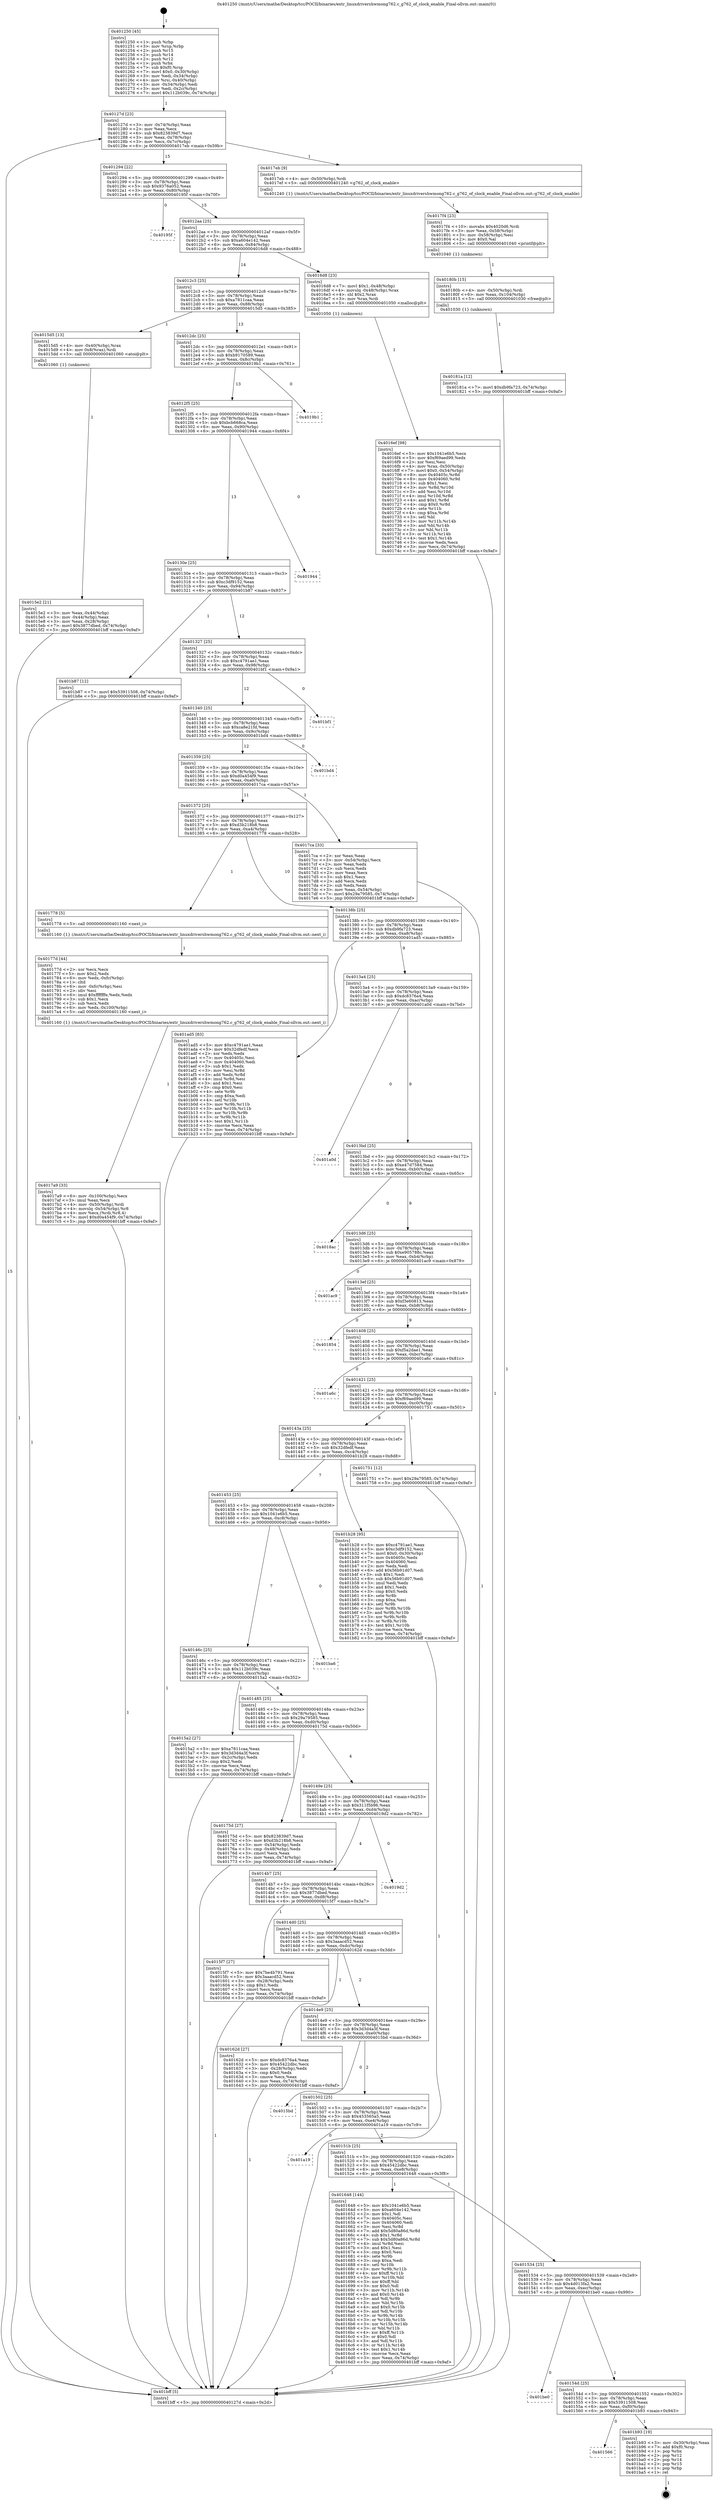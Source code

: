 digraph "0x401250" {
  label = "0x401250 (/mnt/c/Users/mathe/Desktop/tcc/POCII/binaries/extr_linuxdrivershwmong762.c_g762_of_clock_enable_Final-ollvm.out::main(0))"
  labelloc = "t"
  node[shape=record]

  Entry [label="",width=0.3,height=0.3,shape=circle,fillcolor=black,style=filled]
  "0x40127d" [label="{
     0x40127d [23]\l
     | [instrs]\l
     &nbsp;&nbsp;0x40127d \<+3\>: mov -0x74(%rbp),%eax\l
     &nbsp;&nbsp;0x401280 \<+2\>: mov %eax,%ecx\l
     &nbsp;&nbsp;0x401282 \<+6\>: sub $0x823839d7,%ecx\l
     &nbsp;&nbsp;0x401288 \<+3\>: mov %eax,-0x78(%rbp)\l
     &nbsp;&nbsp;0x40128b \<+3\>: mov %ecx,-0x7c(%rbp)\l
     &nbsp;&nbsp;0x40128e \<+6\>: je 00000000004017eb \<main+0x59b\>\l
  }"]
  "0x4017eb" [label="{
     0x4017eb [9]\l
     | [instrs]\l
     &nbsp;&nbsp;0x4017eb \<+4\>: mov -0x50(%rbp),%rdi\l
     &nbsp;&nbsp;0x4017ef \<+5\>: call 0000000000401240 \<g762_of_clock_enable\>\l
     | [calls]\l
     &nbsp;&nbsp;0x401240 \{1\} (/mnt/c/Users/mathe/Desktop/tcc/POCII/binaries/extr_linuxdrivershwmong762.c_g762_of_clock_enable_Final-ollvm.out::g762_of_clock_enable)\l
  }"]
  "0x401294" [label="{
     0x401294 [22]\l
     | [instrs]\l
     &nbsp;&nbsp;0x401294 \<+5\>: jmp 0000000000401299 \<main+0x49\>\l
     &nbsp;&nbsp;0x401299 \<+3\>: mov -0x78(%rbp),%eax\l
     &nbsp;&nbsp;0x40129c \<+5\>: sub $0x9376a052,%eax\l
     &nbsp;&nbsp;0x4012a1 \<+3\>: mov %eax,-0x80(%rbp)\l
     &nbsp;&nbsp;0x4012a4 \<+6\>: je 000000000040195f \<main+0x70f\>\l
  }"]
  Exit [label="",width=0.3,height=0.3,shape=circle,fillcolor=black,style=filled,peripheries=2]
  "0x40195f" [label="{
     0x40195f\l
  }", style=dashed]
  "0x4012aa" [label="{
     0x4012aa [25]\l
     | [instrs]\l
     &nbsp;&nbsp;0x4012aa \<+5\>: jmp 00000000004012af \<main+0x5f\>\l
     &nbsp;&nbsp;0x4012af \<+3\>: mov -0x78(%rbp),%eax\l
     &nbsp;&nbsp;0x4012b2 \<+5\>: sub $0xa604e142,%eax\l
     &nbsp;&nbsp;0x4012b7 \<+6\>: mov %eax,-0x84(%rbp)\l
     &nbsp;&nbsp;0x4012bd \<+6\>: je 00000000004016d8 \<main+0x488\>\l
  }"]
  "0x401566" [label="{
     0x401566\l
  }", style=dashed]
  "0x4016d8" [label="{
     0x4016d8 [23]\l
     | [instrs]\l
     &nbsp;&nbsp;0x4016d8 \<+7\>: movl $0x1,-0x48(%rbp)\l
     &nbsp;&nbsp;0x4016df \<+4\>: movslq -0x48(%rbp),%rax\l
     &nbsp;&nbsp;0x4016e3 \<+4\>: shl $0x2,%rax\l
     &nbsp;&nbsp;0x4016e7 \<+3\>: mov %rax,%rdi\l
     &nbsp;&nbsp;0x4016ea \<+5\>: call 0000000000401050 \<malloc@plt\>\l
     | [calls]\l
     &nbsp;&nbsp;0x401050 \{1\} (unknown)\l
  }"]
  "0x4012c3" [label="{
     0x4012c3 [25]\l
     | [instrs]\l
     &nbsp;&nbsp;0x4012c3 \<+5\>: jmp 00000000004012c8 \<main+0x78\>\l
     &nbsp;&nbsp;0x4012c8 \<+3\>: mov -0x78(%rbp),%eax\l
     &nbsp;&nbsp;0x4012cb \<+5\>: sub $0xa7811caa,%eax\l
     &nbsp;&nbsp;0x4012d0 \<+6\>: mov %eax,-0x88(%rbp)\l
     &nbsp;&nbsp;0x4012d6 \<+6\>: je 00000000004015d5 \<main+0x385\>\l
  }"]
  "0x401b93" [label="{
     0x401b93 [19]\l
     | [instrs]\l
     &nbsp;&nbsp;0x401b93 \<+3\>: mov -0x30(%rbp),%eax\l
     &nbsp;&nbsp;0x401b96 \<+7\>: add $0xf0,%rsp\l
     &nbsp;&nbsp;0x401b9d \<+1\>: pop %rbx\l
     &nbsp;&nbsp;0x401b9e \<+2\>: pop %r12\l
     &nbsp;&nbsp;0x401ba0 \<+2\>: pop %r14\l
     &nbsp;&nbsp;0x401ba2 \<+2\>: pop %r15\l
     &nbsp;&nbsp;0x401ba4 \<+1\>: pop %rbp\l
     &nbsp;&nbsp;0x401ba5 \<+1\>: ret\l
  }"]
  "0x4015d5" [label="{
     0x4015d5 [13]\l
     | [instrs]\l
     &nbsp;&nbsp;0x4015d5 \<+4\>: mov -0x40(%rbp),%rax\l
     &nbsp;&nbsp;0x4015d9 \<+4\>: mov 0x8(%rax),%rdi\l
     &nbsp;&nbsp;0x4015dd \<+5\>: call 0000000000401060 \<atoi@plt\>\l
     | [calls]\l
     &nbsp;&nbsp;0x401060 \{1\} (unknown)\l
  }"]
  "0x4012dc" [label="{
     0x4012dc [25]\l
     | [instrs]\l
     &nbsp;&nbsp;0x4012dc \<+5\>: jmp 00000000004012e1 \<main+0x91\>\l
     &nbsp;&nbsp;0x4012e1 \<+3\>: mov -0x78(%rbp),%eax\l
     &nbsp;&nbsp;0x4012e4 \<+5\>: sub $0xb9170589,%eax\l
     &nbsp;&nbsp;0x4012e9 \<+6\>: mov %eax,-0x8c(%rbp)\l
     &nbsp;&nbsp;0x4012ef \<+6\>: je 00000000004019b1 \<main+0x761\>\l
  }"]
  "0x40154d" [label="{
     0x40154d [25]\l
     | [instrs]\l
     &nbsp;&nbsp;0x40154d \<+5\>: jmp 0000000000401552 \<main+0x302\>\l
     &nbsp;&nbsp;0x401552 \<+3\>: mov -0x78(%rbp),%eax\l
     &nbsp;&nbsp;0x401555 \<+5\>: sub $0x53911508,%eax\l
     &nbsp;&nbsp;0x40155a \<+6\>: mov %eax,-0xf0(%rbp)\l
     &nbsp;&nbsp;0x401560 \<+6\>: je 0000000000401b93 \<main+0x943\>\l
  }"]
  "0x4019b1" [label="{
     0x4019b1\l
  }", style=dashed]
  "0x4012f5" [label="{
     0x4012f5 [25]\l
     | [instrs]\l
     &nbsp;&nbsp;0x4012f5 \<+5\>: jmp 00000000004012fa \<main+0xaa\>\l
     &nbsp;&nbsp;0x4012fa \<+3\>: mov -0x78(%rbp),%eax\l
     &nbsp;&nbsp;0x4012fd \<+5\>: sub $0xbcb668ca,%eax\l
     &nbsp;&nbsp;0x401302 \<+6\>: mov %eax,-0x90(%rbp)\l
     &nbsp;&nbsp;0x401308 \<+6\>: je 0000000000401944 \<main+0x6f4\>\l
  }"]
  "0x401be0" [label="{
     0x401be0\l
  }", style=dashed]
  "0x401944" [label="{
     0x401944\l
  }", style=dashed]
  "0x40130e" [label="{
     0x40130e [25]\l
     | [instrs]\l
     &nbsp;&nbsp;0x40130e \<+5\>: jmp 0000000000401313 \<main+0xc3\>\l
     &nbsp;&nbsp;0x401313 \<+3\>: mov -0x78(%rbp),%eax\l
     &nbsp;&nbsp;0x401316 \<+5\>: sub $0xc3df9152,%eax\l
     &nbsp;&nbsp;0x40131b \<+6\>: mov %eax,-0x94(%rbp)\l
     &nbsp;&nbsp;0x401321 \<+6\>: je 0000000000401b87 \<main+0x937\>\l
  }"]
  "0x40181a" [label="{
     0x40181a [12]\l
     | [instrs]\l
     &nbsp;&nbsp;0x40181a \<+7\>: movl $0xdb9fa723,-0x74(%rbp)\l
     &nbsp;&nbsp;0x401821 \<+5\>: jmp 0000000000401bff \<main+0x9af\>\l
  }"]
  "0x401b87" [label="{
     0x401b87 [12]\l
     | [instrs]\l
     &nbsp;&nbsp;0x401b87 \<+7\>: movl $0x53911508,-0x74(%rbp)\l
     &nbsp;&nbsp;0x401b8e \<+5\>: jmp 0000000000401bff \<main+0x9af\>\l
  }"]
  "0x401327" [label="{
     0x401327 [25]\l
     | [instrs]\l
     &nbsp;&nbsp;0x401327 \<+5\>: jmp 000000000040132c \<main+0xdc\>\l
     &nbsp;&nbsp;0x40132c \<+3\>: mov -0x78(%rbp),%eax\l
     &nbsp;&nbsp;0x40132f \<+5\>: sub $0xc4791ae1,%eax\l
     &nbsp;&nbsp;0x401334 \<+6\>: mov %eax,-0x98(%rbp)\l
     &nbsp;&nbsp;0x40133a \<+6\>: je 0000000000401bf1 \<main+0x9a1\>\l
  }"]
  "0x40180b" [label="{
     0x40180b [15]\l
     | [instrs]\l
     &nbsp;&nbsp;0x40180b \<+4\>: mov -0x50(%rbp),%rdi\l
     &nbsp;&nbsp;0x40180f \<+6\>: mov %eax,-0x104(%rbp)\l
     &nbsp;&nbsp;0x401815 \<+5\>: call 0000000000401030 \<free@plt\>\l
     | [calls]\l
     &nbsp;&nbsp;0x401030 \{1\} (unknown)\l
  }"]
  "0x401bf1" [label="{
     0x401bf1\l
  }", style=dashed]
  "0x401340" [label="{
     0x401340 [25]\l
     | [instrs]\l
     &nbsp;&nbsp;0x401340 \<+5\>: jmp 0000000000401345 \<main+0xf5\>\l
     &nbsp;&nbsp;0x401345 \<+3\>: mov -0x78(%rbp),%eax\l
     &nbsp;&nbsp;0x401348 \<+5\>: sub $0xca8e21fd,%eax\l
     &nbsp;&nbsp;0x40134d \<+6\>: mov %eax,-0x9c(%rbp)\l
     &nbsp;&nbsp;0x401353 \<+6\>: je 0000000000401bd4 \<main+0x984\>\l
  }"]
  "0x4017f4" [label="{
     0x4017f4 [23]\l
     | [instrs]\l
     &nbsp;&nbsp;0x4017f4 \<+10\>: movabs $0x4020d6,%rdi\l
     &nbsp;&nbsp;0x4017fe \<+3\>: mov %eax,-0x58(%rbp)\l
     &nbsp;&nbsp;0x401801 \<+3\>: mov -0x58(%rbp),%esi\l
     &nbsp;&nbsp;0x401804 \<+2\>: mov $0x0,%al\l
     &nbsp;&nbsp;0x401806 \<+5\>: call 0000000000401040 \<printf@plt\>\l
     | [calls]\l
     &nbsp;&nbsp;0x401040 \{1\} (unknown)\l
  }"]
  "0x401bd4" [label="{
     0x401bd4\l
  }", style=dashed]
  "0x401359" [label="{
     0x401359 [25]\l
     | [instrs]\l
     &nbsp;&nbsp;0x401359 \<+5\>: jmp 000000000040135e \<main+0x10e\>\l
     &nbsp;&nbsp;0x40135e \<+3\>: mov -0x78(%rbp),%eax\l
     &nbsp;&nbsp;0x401361 \<+5\>: sub $0xd0a454f9,%eax\l
     &nbsp;&nbsp;0x401366 \<+6\>: mov %eax,-0xa0(%rbp)\l
     &nbsp;&nbsp;0x40136c \<+6\>: je 00000000004017ca \<main+0x57a\>\l
  }"]
  "0x4017a9" [label="{
     0x4017a9 [33]\l
     | [instrs]\l
     &nbsp;&nbsp;0x4017a9 \<+6\>: mov -0x100(%rbp),%ecx\l
     &nbsp;&nbsp;0x4017af \<+3\>: imul %eax,%ecx\l
     &nbsp;&nbsp;0x4017b2 \<+4\>: mov -0x50(%rbp),%rdi\l
     &nbsp;&nbsp;0x4017b6 \<+4\>: movslq -0x54(%rbp),%r8\l
     &nbsp;&nbsp;0x4017ba \<+4\>: mov %ecx,(%rdi,%r8,4)\l
     &nbsp;&nbsp;0x4017be \<+7\>: movl $0xd0a454f9,-0x74(%rbp)\l
     &nbsp;&nbsp;0x4017c5 \<+5\>: jmp 0000000000401bff \<main+0x9af\>\l
  }"]
  "0x4017ca" [label="{
     0x4017ca [33]\l
     | [instrs]\l
     &nbsp;&nbsp;0x4017ca \<+2\>: xor %eax,%eax\l
     &nbsp;&nbsp;0x4017cc \<+3\>: mov -0x54(%rbp),%ecx\l
     &nbsp;&nbsp;0x4017cf \<+2\>: mov %eax,%edx\l
     &nbsp;&nbsp;0x4017d1 \<+2\>: sub %ecx,%edx\l
     &nbsp;&nbsp;0x4017d3 \<+2\>: mov %eax,%ecx\l
     &nbsp;&nbsp;0x4017d5 \<+3\>: sub $0x1,%ecx\l
     &nbsp;&nbsp;0x4017d8 \<+2\>: add %ecx,%edx\l
     &nbsp;&nbsp;0x4017da \<+2\>: sub %edx,%eax\l
     &nbsp;&nbsp;0x4017dc \<+3\>: mov %eax,-0x54(%rbp)\l
     &nbsp;&nbsp;0x4017df \<+7\>: movl $0x29a79585,-0x74(%rbp)\l
     &nbsp;&nbsp;0x4017e6 \<+5\>: jmp 0000000000401bff \<main+0x9af\>\l
  }"]
  "0x401372" [label="{
     0x401372 [25]\l
     | [instrs]\l
     &nbsp;&nbsp;0x401372 \<+5\>: jmp 0000000000401377 \<main+0x127\>\l
     &nbsp;&nbsp;0x401377 \<+3\>: mov -0x78(%rbp),%eax\l
     &nbsp;&nbsp;0x40137a \<+5\>: sub $0xd3b218b8,%eax\l
     &nbsp;&nbsp;0x40137f \<+6\>: mov %eax,-0xa4(%rbp)\l
     &nbsp;&nbsp;0x401385 \<+6\>: je 0000000000401778 \<main+0x528\>\l
  }"]
  "0x40177d" [label="{
     0x40177d [44]\l
     | [instrs]\l
     &nbsp;&nbsp;0x40177d \<+2\>: xor %ecx,%ecx\l
     &nbsp;&nbsp;0x40177f \<+5\>: mov $0x2,%edx\l
     &nbsp;&nbsp;0x401784 \<+6\>: mov %edx,-0xfc(%rbp)\l
     &nbsp;&nbsp;0x40178a \<+1\>: cltd\l
     &nbsp;&nbsp;0x40178b \<+6\>: mov -0xfc(%rbp),%esi\l
     &nbsp;&nbsp;0x401791 \<+2\>: idiv %esi\l
     &nbsp;&nbsp;0x401793 \<+6\>: imul $0xfffffffe,%edx,%edx\l
     &nbsp;&nbsp;0x401799 \<+3\>: sub $0x1,%ecx\l
     &nbsp;&nbsp;0x40179c \<+2\>: sub %ecx,%edx\l
     &nbsp;&nbsp;0x40179e \<+6\>: mov %edx,-0x100(%rbp)\l
     &nbsp;&nbsp;0x4017a4 \<+5\>: call 0000000000401160 \<next_i\>\l
     | [calls]\l
     &nbsp;&nbsp;0x401160 \{1\} (/mnt/c/Users/mathe/Desktop/tcc/POCII/binaries/extr_linuxdrivershwmong762.c_g762_of_clock_enable_Final-ollvm.out::next_i)\l
  }"]
  "0x401778" [label="{
     0x401778 [5]\l
     | [instrs]\l
     &nbsp;&nbsp;0x401778 \<+5\>: call 0000000000401160 \<next_i\>\l
     | [calls]\l
     &nbsp;&nbsp;0x401160 \{1\} (/mnt/c/Users/mathe/Desktop/tcc/POCII/binaries/extr_linuxdrivershwmong762.c_g762_of_clock_enable_Final-ollvm.out::next_i)\l
  }"]
  "0x40138b" [label="{
     0x40138b [25]\l
     | [instrs]\l
     &nbsp;&nbsp;0x40138b \<+5\>: jmp 0000000000401390 \<main+0x140\>\l
     &nbsp;&nbsp;0x401390 \<+3\>: mov -0x78(%rbp),%eax\l
     &nbsp;&nbsp;0x401393 \<+5\>: sub $0xdb9fa723,%eax\l
     &nbsp;&nbsp;0x401398 \<+6\>: mov %eax,-0xa8(%rbp)\l
     &nbsp;&nbsp;0x40139e \<+6\>: je 0000000000401ad5 \<main+0x885\>\l
  }"]
  "0x4016ef" [label="{
     0x4016ef [98]\l
     | [instrs]\l
     &nbsp;&nbsp;0x4016ef \<+5\>: mov $0x1041e6b5,%ecx\l
     &nbsp;&nbsp;0x4016f4 \<+5\>: mov $0xf69aed99,%edx\l
     &nbsp;&nbsp;0x4016f9 \<+2\>: xor %esi,%esi\l
     &nbsp;&nbsp;0x4016fb \<+4\>: mov %rax,-0x50(%rbp)\l
     &nbsp;&nbsp;0x4016ff \<+7\>: movl $0x0,-0x54(%rbp)\l
     &nbsp;&nbsp;0x401706 \<+8\>: mov 0x40405c,%r8d\l
     &nbsp;&nbsp;0x40170e \<+8\>: mov 0x404060,%r9d\l
     &nbsp;&nbsp;0x401716 \<+3\>: sub $0x1,%esi\l
     &nbsp;&nbsp;0x401719 \<+3\>: mov %r8d,%r10d\l
     &nbsp;&nbsp;0x40171c \<+3\>: add %esi,%r10d\l
     &nbsp;&nbsp;0x40171f \<+4\>: imul %r10d,%r8d\l
     &nbsp;&nbsp;0x401723 \<+4\>: and $0x1,%r8d\l
     &nbsp;&nbsp;0x401727 \<+4\>: cmp $0x0,%r8d\l
     &nbsp;&nbsp;0x40172b \<+4\>: sete %r11b\l
     &nbsp;&nbsp;0x40172f \<+4\>: cmp $0xa,%r9d\l
     &nbsp;&nbsp;0x401733 \<+3\>: setl %bl\l
     &nbsp;&nbsp;0x401736 \<+3\>: mov %r11b,%r14b\l
     &nbsp;&nbsp;0x401739 \<+3\>: and %bl,%r14b\l
     &nbsp;&nbsp;0x40173c \<+3\>: xor %bl,%r11b\l
     &nbsp;&nbsp;0x40173f \<+3\>: or %r11b,%r14b\l
     &nbsp;&nbsp;0x401742 \<+4\>: test $0x1,%r14b\l
     &nbsp;&nbsp;0x401746 \<+3\>: cmovne %edx,%ecx\l
     &nbsp;&nbsp;0x401749 \<+3\>: mov %ecx,-0x74(%rbp)\l
     &nbsp;&nbsp;0x40174c \<+5\>: jmp 0000000000401bff \<main+0x9af\>\l
  }"]
  "0x401ad5" [label="{
     0x401ad5 [83]\l
     | [instrs]\l
     &nbsp;&nbsp;0x401ad5 \<+5\>: mov $0xc4791ae1,%eax\l
     &nbsp;&nbsp;0x401ada \<+5\>: mov $0x32dfedf,%ecx\l
     &nbsp;&nbsp;0x401adf \<+2\>: xor %edx,%edx\l
     &nbsp;&nbsp;0x401ae1 \<+7\>: mov 0x40405c,%esi\l
     &nbsp;&nbsp;0x401ae8 \<+7\>: mov 0x404060,%edi\l
     &nbsp;&nbsp;0x401aef \<+3\>: sub $0x1,%edx\l
     &nbsp;&nbsp;0x401af2 \<+3\>: mov %esi,%r8d\l
     &nbsp;&nbsp;0x401af5 \<+3\>: add %edx,%r8d\l
     &nbsp;&nbsp;0x401af8 \<+4\>: imul %r8d,%esi\l
     &nbsp;&nbsp;0x401afc \<+3\>: and $0x1,%esi\l
     &nbsp;&nbsp;0x401aff \<+3\>: cmp $0x0,%esi\l
     &nbsp;&nbsp;0x401b02 \<+4\>: sete %r9b\l
     &nbsp;&nbsp;0x401b06 \<+3\>: cmp $0xa,%edi\l
     &nbsp;&nbsp;0x401b09 \<+4\>: setl %r10b\l
     &nbsp;&nbsp;0x401b0d \<+3\>: mov %r9b,%r11b\l
     &nbsp;&nbsp;0x401b10 \<+3\>: and %r10b,%r11b\l
     &nbsp;&nbsp;0x401b13 \<+3\>: xor %r10b,%r9b\l
     &nbsp;&nbsp;0x401b16 \<+3\>: or %r9b,%r11b\l
     &nbsp;&nbsp;0x401b19 \<+4\>: test $0x1,%r11b\l
     &nbsp;&nbsp;0x401b1d \<+3\>: cmovne %ecx,%eax\l
     &nbsp;&nbsp;0x401b20 \<+3\>: mov %eax,-0x74(%rbp)\l
     &nbsp;&nbsp;0x401b23 \<+5\>: jmp 0000000000401bff \<main+0x9af\>\l
  }"]
  "0x4013a4" [label="{
     0x4013a4 [25]\l
     | [instrs]\l
     &nbsp;&nbsp;0x4013a4 \<+5\>: jmp 00000000004013a9 \<main+0x159\>\l
     &nbsp;&nbsp;0x4013a9 \<+3\>: mov -0x78(%rbp),%eax\l
     &nbsp;&nbsp;0x4013ac \<+5\>: sub $0xdc8376a4,%eax\l
     &nbsp;&nbsp;0x4013b1 \<+6\>: mov %eax,-0xac(%rbp)\l
     &nbsp;&nbsp;0x4013b7 \<+6\>: je 0000000000401a0d \<main+0x7bd\>\l
  }"]
  "0x401534" [label="{
     0x401534 [25]\l
     | [instrs]\l
     &nbsp;&nbsp;0x401534 \<+5\>: jmp 0000000000401539 \<main+0x2e9\>\l
     &nbsp;&nbsp;0x401539 \<+3\>: mov -0x78(%rbp),%eax\l
     &nbsp;&nbsp;0x40153c \<+5\>: sub $0x4d013fa2,%eax\l
     &nbsp;&nbsp;0x401541 \<+6\>: mov %eax,-0xec(%rbp)\l
     &nbsp;&nbsp;0x401547 \<+6\>: je 0000000000401be0 \<main+0x990\>\l
  }"]
  "0x401a0d" [label="{
     0x401a0d\l
  }", style=dashed]
  "0x4013bd" [label="{
     0x4013bd [25]\l
     | [instrs]\l
     &nbsp;&nbsp;0x4013bd \<+5\>: jmp 00000000004013c2 \<main+0x172\>\l
     &nbsp;&nbsp;0x4013c2 \<+3\>: mov -0x78(%rbp),%eax\l
     &nbsp;&nbsp;0x4013c5 \<+5\>: sub $0xe47d7584,%eax\l
     &nbsp;&nbsp;0x4013ca \<+6\>: mov %eax,-0xb0(%rbp)\l
     &nbsp;&nbsp;0x4013d0 \<+6\>: je 00000000004018ac \<main+0x65c\>\l
  }"]
  "0x401648" [label="{
     0x401648 [144]\l
     | [instrs]\l
     &nbsp;&nbsp;0x401648 \<+5\>: mov $0x1041e6b5,%eax\l
     &nbsp;&nbsp;0x40164d \<+5\>: mov $0xa604e142,%ecx\l
     &nbsp;&nbsp;0x401652 \<+2\>: mov $0x1,%dl\l
     &nbsp;&nbsp;0x401654 \<+7\>: mov 0x40405c,%esi\l
     &nbsp;&nbsp;0x40165b \<+7\>: mov 0x404060,%edi\l
     &nbsp;&nbsp;0x401662 \<+3\>: mov %esi,%r8d\l
     &nbsp;&nbsp;0x401665 \<+7\>: add $0x5d80a86d,%r8d\l
     &nbsp;&nbsp;0x40166c \<+4\>: sub $0x1,%r8d\l
     &nbsp;&nbsp;0x401670 \<+7\>: sub $0x5d80a86d,%r8d\l
     &nbsp;&nbsp;0x401677 \<+4\>: imul %r8d,%esi\l
     &nbsp;&nbsp;0x40167b \<+3\>: and $0x1,%esi\l
     &nbsp;&nbsp;0x40167e \<+3\>: cmp $0x0,%esi\l
     &nbsp;&nbsp;0x401681 \<+4\>: sete %r9b\l
     &nbsp;&nbsp;0x401685 \<+3\>: cmp $0xa,%edi\l
     &nbsp;&nbsp;0x401688 \<+4\>: setl %r10b\l
     &nbsp;&nbsp;0x40168c \<+3\>: mov %r9b,%r11b\l
     &nbsp;&nbsp;0x40168f \<+4\>: xor $0xff,%r11b\l
     &nbsp;&nbsp;0x401693 \<+3\>: mov %r10b,%bl\l
     &nbsp;&nbsp;0x401696 \<+3\>: xor $0xff,%bl\l
     &nbsp;&nbsp;0x401699 \<+3\>: xor $0x0,%dl\l
     &nbsp;&nbsp;0x40169c \<+3\>: mov %r11b,%r14b\l
     &nbsp;&nbsp;0x40169f \<+4\>: and $0x0,%r14b\l
     &nbsp;&nbsp;0x4016a3 \<+3\>: and %dl,%r9b\l
     &nbsp;&nbsp;0x4016a6 \<+3\>: mov %bl,%r15b\l
     &nbsp;&nbsp;0x4016a9 \<+4\>: and $0x0,%r15b\l
     &nbsp;&nbsp;0x4016ad \<+3\>: and %dl,%r10b\l
     &nbsp;&nbsp;0x4016b0 \<+3\>: or %r9b,%r14b\l
     &nbsp;&nbsp;0x4016b3 \<+3\>: or %r10b,%r15b\l
     &nbsp;&nbsp;0x4016b6 \<+3\>: xor %r15b,%r14b\l
     &nbsp;&nbsp;0x4016b9 \<+3\>: or %bl,%r11b\l
     &nbsp;&nbsp;0x4016bc \<+4\>: xor $0xff,%r11b\l
     &nbsp;&nbsp;0x4016c0 \<+3\>: or $0x0,%dl\l
     &nbsp;&nbsp;0x4016c3 \<+3\>: and %dl,%r11b\l
     &nbsp;&nbsp;0x4016c6 \<+3\>: or %r11b,%r14b\l
     &nbsp;&nbsp;0x4016c9 \<+4\>: test $0x1,%r14b\l
     &nbsp;&nbsp;0x4016cd \<+3\>: cmovne %ecx,%eax\l
     &nbsp;&nbsp;0x4016d0 \<+3\>: mov %eax,-0x74(%rbp)\l
     &nbsp;&nbsp;0x4016d3 \<+5\>: jmp 0000000000401bff \<main+0x9af\>\l
  }"]
  "0x4018ac" [label="{
     0x4018ac\l
  }", style=dashed]
  "0x4013d6" [label="{
     0x4013d6 [25]\l
     | [instrs]\l
     &nbsp;&nbsp;0x4013d6 \<+5\>: jmp 00000000004013db \<main+0x18b\>\l
     &nbsp;&nbsp;0x4013db \<+3\>: mov -0x78(%rbp),%eax\l
     &nbsp;&nbsp;0x4013de \<+5\>: sub $0xe905788c,%eax\l
     &nbsp;&nbsp;0x4013e3 \<+6\>: mov %eax,-0xb4(%rbp)\l
     &nbsp;&nbsp;0x4013e9 \<+6\>: je 0000000000401ac9 \<main+0x879\>\l
  }"]
  "0x40151b" [label="{
     0x40151b [25]\l
     | [instrs]\l
     &nbsp;&nbsp;0x40151b \<+5\>: jmp 0000000000401520 \<main+0x2d0\>\l
     &nbsp;&nbsp;0x401520 \<+3\>: mov -0x78(%rbp),%eax\l
     &nbsp;&nbsp;0x401523 \<+5\>: sub $0x45422dbc,%eax\l
     &nbsp;&nbsp;0x401528 \<+6\>: mov %eax,-0xe8(%rbp)\l
     &nbsp;&nbsp;0x40152e \<+6\>: je 0000000000401648 \<main+0x3f8\>\l
  }"]
  "0x401ac9" [label="{
     0x401ac9\l
  }", style=dashed]
  "0x4013ef" [label="{
     0x4013ef [25]\l
     | [instrs]\l
     &nbsp;&nbsp;0x4013ef \<+5\>: jmp 00000000004013f4 \<main+0x1a4\>\l
     &nbsp;&nbsp;0x4013f4 \<+3\>: mov -0x78(%rbp),%eax\l
     &nbsp;&nbsp;0x4013f7 \<+5\>: sub $0xf3e60813,%eax\l
     &nbsp;&nbsp;0x4013fc \<+6\>: mov %eax,-0xb8(%rbp)\l
     &nbsp;&nbsp;0x401402 \<+6\>: je 0000000000401854 \<main+0x604\>\l
  }"]
  "0x401a19" [label="{
     0x401a19\l
  }", style=dashed]
  "0x401854" [label="{
     0x401854\l
  }", style=dashed]
  "0x401408" [label="{
     0x401408 [25]\l
     | [instrs]\l
     &nbsp;&nbsp;0x401408 \<+5\>: jmp 000000000040140d \<main+0x1bd\>\l
     &nbsp;&nbsp;0x40140d \<+3\>: mov -0x78(%rbp),%eax\l
     &nbsp;&nbsp;0x401410 \<+5\>: sub $0xf5a2dae1,%eax\l
     &nbsp;&nbsp;0x401415 \<+6\>: mov %eax,-0xbc(%rbp)\l
     &nbsp;&nbsp;0x40141b \<+6\>: je 0000000000401a6c \<main+0x81c\>\l
  }"]
  "0x401502" [label="{
     0x401502 [25]\l
     | [instrs]\l
     &nbsp;&nbsp;0x401502 \<+5\>: jmp 0000000000401507 \<main+0x2b7\>\l
     &nbsp;&nbsp;0x401507 \<+3\>: mov -0x78(%rbp),%eax\l
     &nbsp;&nbsp;0x40150a \<+5\>: sub $0x453565a5,%eax\l
     &nbsp;&nbsp;0x40150f \<+6\>: mov %eax,-0xe4(%rbp)\l
     &nbsp;&nbsp;0x401515 \<+6\>: je 0000000000401a19 \<main+0x7c9\>\l
  }"]
  "0x401a6c" [label="{
     0x401a6c\l
  }", style=dashed]
  "0x401421" [label="{
     0x401421 [25]\l
     | [instrs]\l
     &nbsp;&nbsp;0x401421 \<+5\>: jmp 0000000000401426 \<main+0x1d6\>\l
     &nbsp;&nbsp;0x401426 \<+3\>: mov -0x78(%rbp),%eax\l
     &nbsp;&nbsp;0x401429 \<+5\>: sub $0xf69aed99,%eax\l
     &nbsp;&nbsp;0x40142e \<+6\>: mov %eax,-0xc0(%rbp)\l
     &nbsp;&nbsp;0x401434 \<+6\>: je 0000000000401751 \<main+0x501\>\l
  }"]
  "0x4015bd" [label="{
     0x4015bd\l
  }", style=dashed]
  "0x401751" [label="{
     0x401751 [12]\l
     | [instrs]\l
     &nbsp;&nbsp;0x401751 \<+7\>: movl $0x29a79585,-0x74(%rbp)\l
     &nbsp;&nbsp;0x401758 \<+5\>: jmp 0000000000401bff \<main+0x9af\>\l
  }"]
  "0x40143a" [label="{
     0x40143a [25]\l
     | [instrs]\l
     &nbsp;&nbsp;0x40143a \<+5\>: jmp 000000000040143f \<main+0x1ef\>\l
     &nbsp;&nbsp;0x40143f \<+3\>: mov -0x78(%rbp),%eax\l
     &nbsp;&nbsp;0x401442 \<+5\>: sub $0x32dfedf,%eax\l
     &nbsp;&nbsp;0x401447 \<+6\>: mov %eax,-0xc4(%rbp)\l
     &nbsp;&nbsp;0x40144d \<+6\>: je 0000000000401b28 \<main+0x8d8\>\l
  }"]
  "0x4014e9" [label="{
     0x4014e9 [25]\l
     | [instrs]\l
     &nbsp;&nbsp;0x4014e9 \<+5\>: jmp 00000000004014ee \<main+0x29e\>\l
     &nbsp;&nbsp;0x4014ee \<+3\>: mov -0x78(%rbp),%eax\l
     &nbsp;&nbsp;0x4014f1 \<+5\>: sub $0x3d3d4a3f,%eax\l
     &nbsp;&nbsp;0x4014f6 \<+6\>: mov %eax,-0xe0(%rbp)\l
     &nbsp;&nbsp;0x4014fc \<+6\>: je 00000000004015bd \<main+0x36d\>\l
  }"]
  "0x401b28" [label="{
     0x401b28 [95]\l
     | [instrs]\l
     &nbsp;&nbsp;0x401b28 \<+5\>: mov $0xc4791ae1,%eax\l
     &nbsp;&nbsp;0x401b2d \<+5\>: mov $0xc3df9152,%ecx\l
     &nbsp;&nbsp;0x401b32 \<+7\>: movl $0x0,-0x30(%rbp)\l
     &nbsp;&nbsp;0x401b39 \<+7\>: mov 0x40405c,%edx\l
     &nbsp;&nbsp;0x401b40 \<+7\>: mov 0x404060,%esi\l
     &nbsp;&nbsp;0x401b47 \<+2\>: mov %edx,%edi\l
     &nbsp;&nbsp;0x401b49 \<+6\>: add $0x56b91d07,%edi\l
     &nbsp;&nbsp;0x401b4f \<+3\>: sub $0x1,%edi\l
     &nbsp;&nbsp;0x401b52 \<+6\>: sub $0x56b91d07,%edi\l
     &nbsp;&nbsp;0x401b58 \<+3\>: imul %edi,%edx\l
     &nbsp;&nbsp;0x401b5b \<+3\>: and $0x1,%edx\l
     &nbsp;&nbsp;0x401b5e \<+3\>: cmp $0x0,%edx\l
     &nbsp;&nbsp;0x401b61 \<+4\>: sete %r8b\l
     &nbsp;&nbsp;0x401b65 \<+3\>: cmp $0xa,%esi\l
     &nbsp;&nbsp;0x401b68 \<+4\>: setl %r9b\l
     &nbsp;&nbsp;0x401b6c \<+3\>: mov %r8b,%r10b\l
     &nbsp;&nbsp;0x401b6f \<+3\>: and %r9b,%r10b\l
     &nbsp;&nbsp;0x401b72 \<+3\>: xor %r9b,%r8b\l
     &nbsp;&nbsp;0x401b75 \<+3\>: or %r8b,%r10b\l
     &nbsp;&nbsp;0x401b78 \<+4\>: test $0x1,%r10b\l
     &nbsp;&nbsp;0x401b7c \<+3\>: cmovne %ecx,%eax\l
     &nbsp;&nbsp;0x401b7f \<+3\>: mov %eax,-0x74(%rbp)\l
     &nbsp;&nbsp;0x401b82 \<+5\>: jmp 0000000000401bff \<main+0x9af\>\l
  }"]
  "0x401453" [label="{
     0x401453 [25]\l
     | [instrs]\l
     &nbsp;&nbsp;0x401453 \<+5\>: jmp 0000000000401458 \<main+0x208\>\l
     &nbsp;&nbsp;0x401458 \<+3\>: mov -0x78(%rbp),%eax\l
     &nbsp;&nbsp;0x40145b \<+5\>: sub $0x1041e6b5,%eax\l
     &nbsp;&nbsp;0x401460 \<+6\>: mov %eax,-0xc8(%rbp)\l
     &nbsp;&nbsp;0x401466 \<+6\>: je 0000000000401ba6 \<main+0x956\>\l
  }"]
  "0x40162d" [label="{
     0x40162d [27]\l
     | [instrs]\l
     &nbsp;&nbsp;0x40162d \<+5\>: mov $0xdc8376a4,%eax\l
     &nbsp;&nbsp;0x401632 \<+5\>: mov $0x45422dbc,%ecx\l
     &nbsp;&nbsp;0x401637 \<+3\>: mov -0x28(%rbp),%edx\l
     &nbsp;&nbsp;0x40163a \<+3\>: cmp $0x0,%edx\l
     &nbsp;&nbsp;0x40163d \<+3\>: cmove %ecx,%eax\l
     &nbsp;&nbsp;0x401640 \<+3\>: mov %eax,-0x74(%rbp)\l
     &nbsp;&nbsp;0x401643 \<+5\>: jmp 0000000000401bff \<main+0x9af\>\l
  }"]
  "0x401ba6" [label="{
     0x401ba6\l
  }", style=dashed]
  "0x40146c" [label="{
     0x40146c [25]\l
     | [instrs]\l
     &nbsp;&nbsp;0x40146c \<+5\>: jmp 0000000000401471 \<main+0x221\>\l
     &nbsp;&nbsp;0x401471 \<+3\>: mov -0x78(%rbp),%eax\l
     &nbsp;&nbsp;0x401474 \<+5\>: sub $0x112b039c,%eax\l
     &nbsp;&nbsp;0x401479 \<+6\>: mov %eax,-0xcc(%rbp)\l
     &nbsp;&nbsp;0x40147f \<+6\>: je 00000000004015a2 \<main+0x352\>\l
  }"]
  "0x4014d0" [label="{
     0x4014d0 [25]\l
     | [instrs]\l
     &nbsp;&nbsp;0x4014d0 \<+5\>: jmp 00000000004014d5 \<main+0x285\>\l
     &nbsp;&nbsp;0x4014d5 \<+3\>: mov -0x78(%rbp),%eax\l
     &nbsp;&nbsp;0x4014d8 \<+5\>: sub $0x3aaacd52,%eax\l
     &nbsp;&nbsp;0x4014dd \<+6\>: mov %eax,-0xdc(%rbp)\l
     &nbsp;&nbsp;0x4014e3 \<+6\>: je 000000000040162d \<main+0x3dd\>\l
  }"]
  "0x4015a2" [label="{
     0x4015a2 [27]\l
     | [instrs]\l
     &nbsp;&nbsp;0x4015a2 \<+5\>: mov $0xa7811caa,%eax\l
     &nbsp;&nbsp;0x4015a7 \<+5\>: mov $0x3d3d4a3f,%ecx\l
     &nbsp;&nbsp;0x4015ac \<+3\>: mov -0x2c(%rbp),%edx\l
     &nbsp;&nbsp;0x4015af \<+3\>: cmp $0x2,%edx\l
     &nbsp;&nbsp;0x4015b2 \<+3\>: cmovne %ecx,%eax\l
     &nbsp;&nbsp;0x4015b5 \<+3\>: mov %eax,-0x74(%rbp)\l
     &nbsp;&nbsp;0x4015b8 \<+5\>: jmp 0000000000401bff \<main+0x9af\>\l
  }"]
  "0x401485" [label="{
     0x401485 [25]\l
     | [instrs]\l
     &nbsp;&nbsp;0x401485 \<+5\>: jmp 000000000040148a \<main+0x23a\>\l
     &nbsp;&nbsp;0x40148a \<+3\>: mov -0x78(%rbp),%eax\l
     &nbsp;&nbsp;0x40148d \<+5\>: sub $0x29a79585,%eax\l
     &nbsp;&nbsp;0x401492 \<+6\>: mov %eax,-0xd0(%rbp)\l
     &nbsp;&nbsp;0x401498 \<+6\>: je 000000000040175d \<main+0x50d\>\l
  }"]
  "0x401bff" [label="{
     0x401bff [5]\l
     | [instrs]\l
     &nbsp;&nbsp;0x401bff \<+5\>: jmp 000000000040127d \<main+0x2d\>\l
  }"]
  "0x401250" [label="{
     0x401250 [45]\l
     | [instrs]\l
     &nbsp;&nbsp;0x401250 \<+1\>: push %rbp\l
     &nbsp;&nbsp;0x401251 \<+3\>: mov %rsp,%rbp\l
     &nbsp;&nbsp;0x401254 \<+2\>: push %r15\l
     &nbsp;&nbsp;0x401256 \<+2\>: push %r14\l
     &nbsp;&nbsp;0x401258 \<+2\>: push %r12\l
     &nbsp;&nbsp;0x40125a \<+1\>: push %rbx\l
     &nbsp;&nbsp;0x40125b \<+7\>: sub $0xf0,%rsp\l
     &nbsp;&nbsp;0x401262 \<+7\>: movl $0x0,-0x30(%rbp)\l
     &nbsp;&nbsp;0x401269 \<+3\>: mov %edi,-0x34(%rbp)\l
     &nbsp;&nbsp;0x40126c \<+4\>: mov %rsi,-0x40(%rbp)\l
     &nbsp;&nbsp;0x401270 \<+3\>: mov -0x34(%rbp),%edi\l
     &nbsp;&nbsp;0x401273 \<+3\>: mov %edi,-0x2c(%rbp)\l
     &nbsp;&nbsp;0x401276 \<+7\>: movl $0x112b039c,-0x74(%rbp)\l
  }"]
  "0x4015e2" [label="{
     0x4015e2 [21]\l
     | [instrs]\l
     &nbsp;&nbsp;0x4015e2 \<+3\>: mov %eax,-0x44(%rbp)\l
     &nbsp;&nbsp;0x4015e5 \<+3\>: mov -0x44(%rbp),%eax\l
     &nbsp;&nbsp;0x4015e8 \<+3\>: mov %eax,-0x28(%rbp)\l
     &nbsp;&nbsp;0x4015eb \<+7\>: movl $0x3877dbed,-0x74(%rbp)\l
     &nbsp;&nbsp;0x4015f2 \<+5\>: jmp 0000000000401bff \<main+0x9af\>\l
  }"]
  "0x4015f7" [label="{
     0x4015f7 [27]\l
     | [instrs]\l
     &nbsp;&nbsp;0x4015f7 \<+5\>: mov $0x7be4b791,%eax\l
     &nbsp;&nbsp;0x4015fc \<+5\>: mov $0x3aaacd52,%ecx\l
     &nbsp;&nbsp;0x401601 \<+3\>: mov -0x28(%rbp),%edx\l
     &nbsp;&nbsp;0x401604 \<+3\>: cmp $0x1,%edx\l
     &nbsp;&nbsp;0x401607 \<+3\>: cmovl %ecx,%eax\l
     &nbsp;&nbsp;0x40160a \<+3\>: mov %eax,-0x74(%rbp)\l
     &nbsp;&nbsp;0x40160d \<+5\>: jmp 0000000000401bff \<main+0x9af\>\l
  }"]
  "0x40175d" [label="{
     0x40175d [27]\l
     | [instrs]\l
     &nbsp;&nbsp;0x40175d \<+5\>: mov $0x823839d7,%eax\l
     &nbsp;&nbsp;0x401762 \<+5\>: mov $0xd3b218b8,%ecx\l
     &nbsp;&nbsp;0x401767 \<+3\>: mov -0x54(%rbp),%edx\l
     &nbsp;&nbsp;0x40176a \<+3\>: cmp -0x48(%rbp),%edx\l
     &nbsp;&nbsp;0x40176d \<+3\>: cmovl %ecx,%eax\l
     &nbsp;&nbsp;0x401770 \<+3\>: mov %eax,-0x74(%rbp)\l
     &nbsp;&nbsp;0x401773 \<+5\>: jmp 0000000000401bff \<main+0x9af\>\l
  }"]
  "0x40149e" [label="{
     0x40149e [25]\l
     | [instrs]\l
     &nbsp;&nbsp;0x40149e \<+5\>: jmp 00000000004014a3 \<main+0x253\>\l
     &nbsp;&nbsp;0x4014a3 \<+3\>: mov -0x78(%rbp),%eax\l
     &nbsp;&nbsp;0x4014a6 \<+5\>: sub $0x311f5b96,%eax\l
     &nbsp;&nbsp;0x4014ab \<+6\>: mov %eax,-0xd4(%rbp)\l
     &nbsp;&nbsp;0x4014b1 \<+6\>: je 00000000004019d2 \<main+0x782\>\l
  }"]
  "0x4014b7" [label="{
     0x4014b7 [25]\l
     | [instrs]\l
     &nbsp;&nbsp;0x4014b7 \<+5\>: jmp 00000000004014bc \<main+0x26c\>\l
     &nbsp;&nbsp;0x4014bc \<+3\>: mov -0x78(%rbp),%eax\l
     &nbsp;&nbsp;0x4014bf \<+5\>: sub $0x3877dbed,%eax\l
     &nbsp;&nbsp;0x4014c4 \<+6\>: mov %eax,-0xd8(%rbp)\l
     &nbsp;&nbsp;0x4014ca \<+6\>: je 00000000004015f7 \<main+0x3a7\>\l
  }"]
  "0x4019d2" [label="{
     0x4019d2\l
  }", style=dashed]
  Entry -> "0x401250" [label=" 1"]
  "0x40127d" -> "0x4017eb" [label=" 1"]
  "0x40127d" -> "0x401294" [label=" 15"]
  "0x401b93" -> Exit [label=" 1"]
  "0x401294" -> "0x40195f" [label=" 0"]
  "0x401294" -> "0x4012aa" [label=" 15"]
  "0x40154d" -> "0x401566" [label=" 0"]
  "0x4012aa" -> "0x4016d8" [label=" 1"]
  "0x4012aa" -> "0x4012c3" [label=" 14"]
  "0x40154d" -> "0x401b93" [label=" 1"]
  "0x4012c3" -> "0x4015d5" [label=" 1"]
  "0x4012c3" -> "0x4012dc" [label=" 13"]
  "0x401534" -> "0x40154d" [label=" 1"]
  "0x4012dc" -> "0x4019b1" [label=" 0"]
  "0x4012dc" -> "0x4012f5" [label=" 13"]
  "0x401534" -> "0x401be0" [label=" 0"]
  "0x4012f5" -> "0x401944" [label=" 0"]
  "0x4012f5" -> "0x40130e" [label=" 13"]
  "0x401b87" -> "0x401bff" [label=" 1"]
  "0x40130e" -> "0x401b87" [label=" 1"]
  "0x40130e" -> "0x401327" [label=" 12"]
  "0x401b28" -> "0x401bff" [label=" 1"]
  "0x401327" -> "0x401bf1" [label=" 0"]
  "0x401327" -> "0x401340" [label=" 12"]
  "0x401ad5" -> "0x401bff" [label=" 1"]
  "0x401340" -> "0x401bd4" [label=" 0"]
  "0x401340" -> "0x401359" [label=" 12"]
  "0x40181a" -> "0x401bff" [label=" 1"]
  "0x401359" -> "0x4017ca" [label=" 1"]
  "0x401359" -> "0x401372" [label=" 11"]
  "0x40180b" -> "0x40181a" [label=" 1"]
  "0x401372" -> "0x401778" [label=" 1"]
  "0x401372" -> "0x40138b" [label=" 10"]
  "0x4017f4" -> "0x40180b" [label=" 1"]
  "0x40138b" -> "0x401ad5" [label=" 1"]
  "0x40138b" -> "0x4013a4" [label=" 9"]
  "0x4017eb" -> "0x4017f4" [label=" 1"]
  "0x4013a4" -> "0x401a0d" [label=" 0"]
  "0x4013a4" -> "0x4013bd" [label=" 9"]
  "0x4017ca" -> "0x401bff" [label=" 1"]
  "0x4013bd" -> "0x4018ac" [label=" 0"]
  "0x4013bd" -> "0x4013d6" [label=" 9"]
  "0x4017a9" -> "0x401bff" [label=" 1"]
  "0x4013d6" -> "0x401ac9" [label=" 0"]
  "0x4013d6" -> "0x4013ef" [label=" 9"]
  "0x401778" -> "0x40177d" [label=" 1"]
  "0x4013ef" -> "0x401854" [label=" 0"]
  "0x4013ef" -> "0x401408" [label=" 9"]
  "0x40175d" -> "0x401bff" [label=" 2"]
  "0x401408" -> "0x401a6c" [label=" 0"]
  "0x401408" -> "0x401421" [label=" 9"]
  "0x4016ef" -> "0x401bff" [label=" 1"]
  "0x401421" -> "0x401751" [label=" 1"]
  "0x401421" -> "0x40143a" [label=" 8"]
  "0x4016d8" -> "0x4016ef" [label=" 1"]
  "0x40143a" -> "0x401b28" [label=" 1"]
  "0x40143a" -> "0x401453" [label=" 7"]
  "0x40151b" -> "0x401534" [label=" 1"]
  "0x401453" -> "0x401ba6" [label=" 0"]
  "0x401453" -> "0x40146c" [label=" 7"]
  "0x40151b" -> "0x401648" [label=" 1"]
  "0x40146c" -> "0x4015a2" [label=" 1"]
  "0x40146c" -> "0x401485" [label=" 6"]
  "0x4015a2" -> "0x401bff" [label=" 1"]
  "0x401250" -> "0x40127d" [label=" 1"]
  "0x401bff" -> "0x40127d" [label=" 15"]
  "0x4015d5" -> "0x4015e2" [label=" 1"]
  "0x4015e2" -> "0x401bff" [label=" 1"]
  "0x401502" -> "0x40151b" [label=" 2"]
  "0x401485" -> "0x40175d" [label=" 2"]
  "0x401485" -> "0x40149e" [label=" 4"]
  "0x401502" -> "0x401a19" [label=" 0"]
  "0x40149e" -> "0x4019d2" [label=" 0"]
  "0x40149e" -> "0x4014b7" [label=" 4"]
  "0x401751" -> "0x401bff" [label=" 1"]
  "0x4014b7" -> "0x4015f7" [label=" 1"]
  "0x4014b7" -> "0x4014d0" [label=" 3"]
  "0x4015f7" -> "0x401bff" [label=" 1"]
  "0x40177d" -> "0x4017a9" [label=" 1"]
  "0x4014d0" -> "0x40162d" [label=" 1"]
  "0x4014d0" -> "0x4014e9" [label=" 2"]
  "0x40162d" -> "0x401bff" [label=" 1"]
  "0x401648" -> "0x401bff" [label=" 1"]
  "0x4014e9" -> "0x4015bd" [label=" 0"]
  "0x4014e9" -> "0x401502" [label=" 2"]
}
